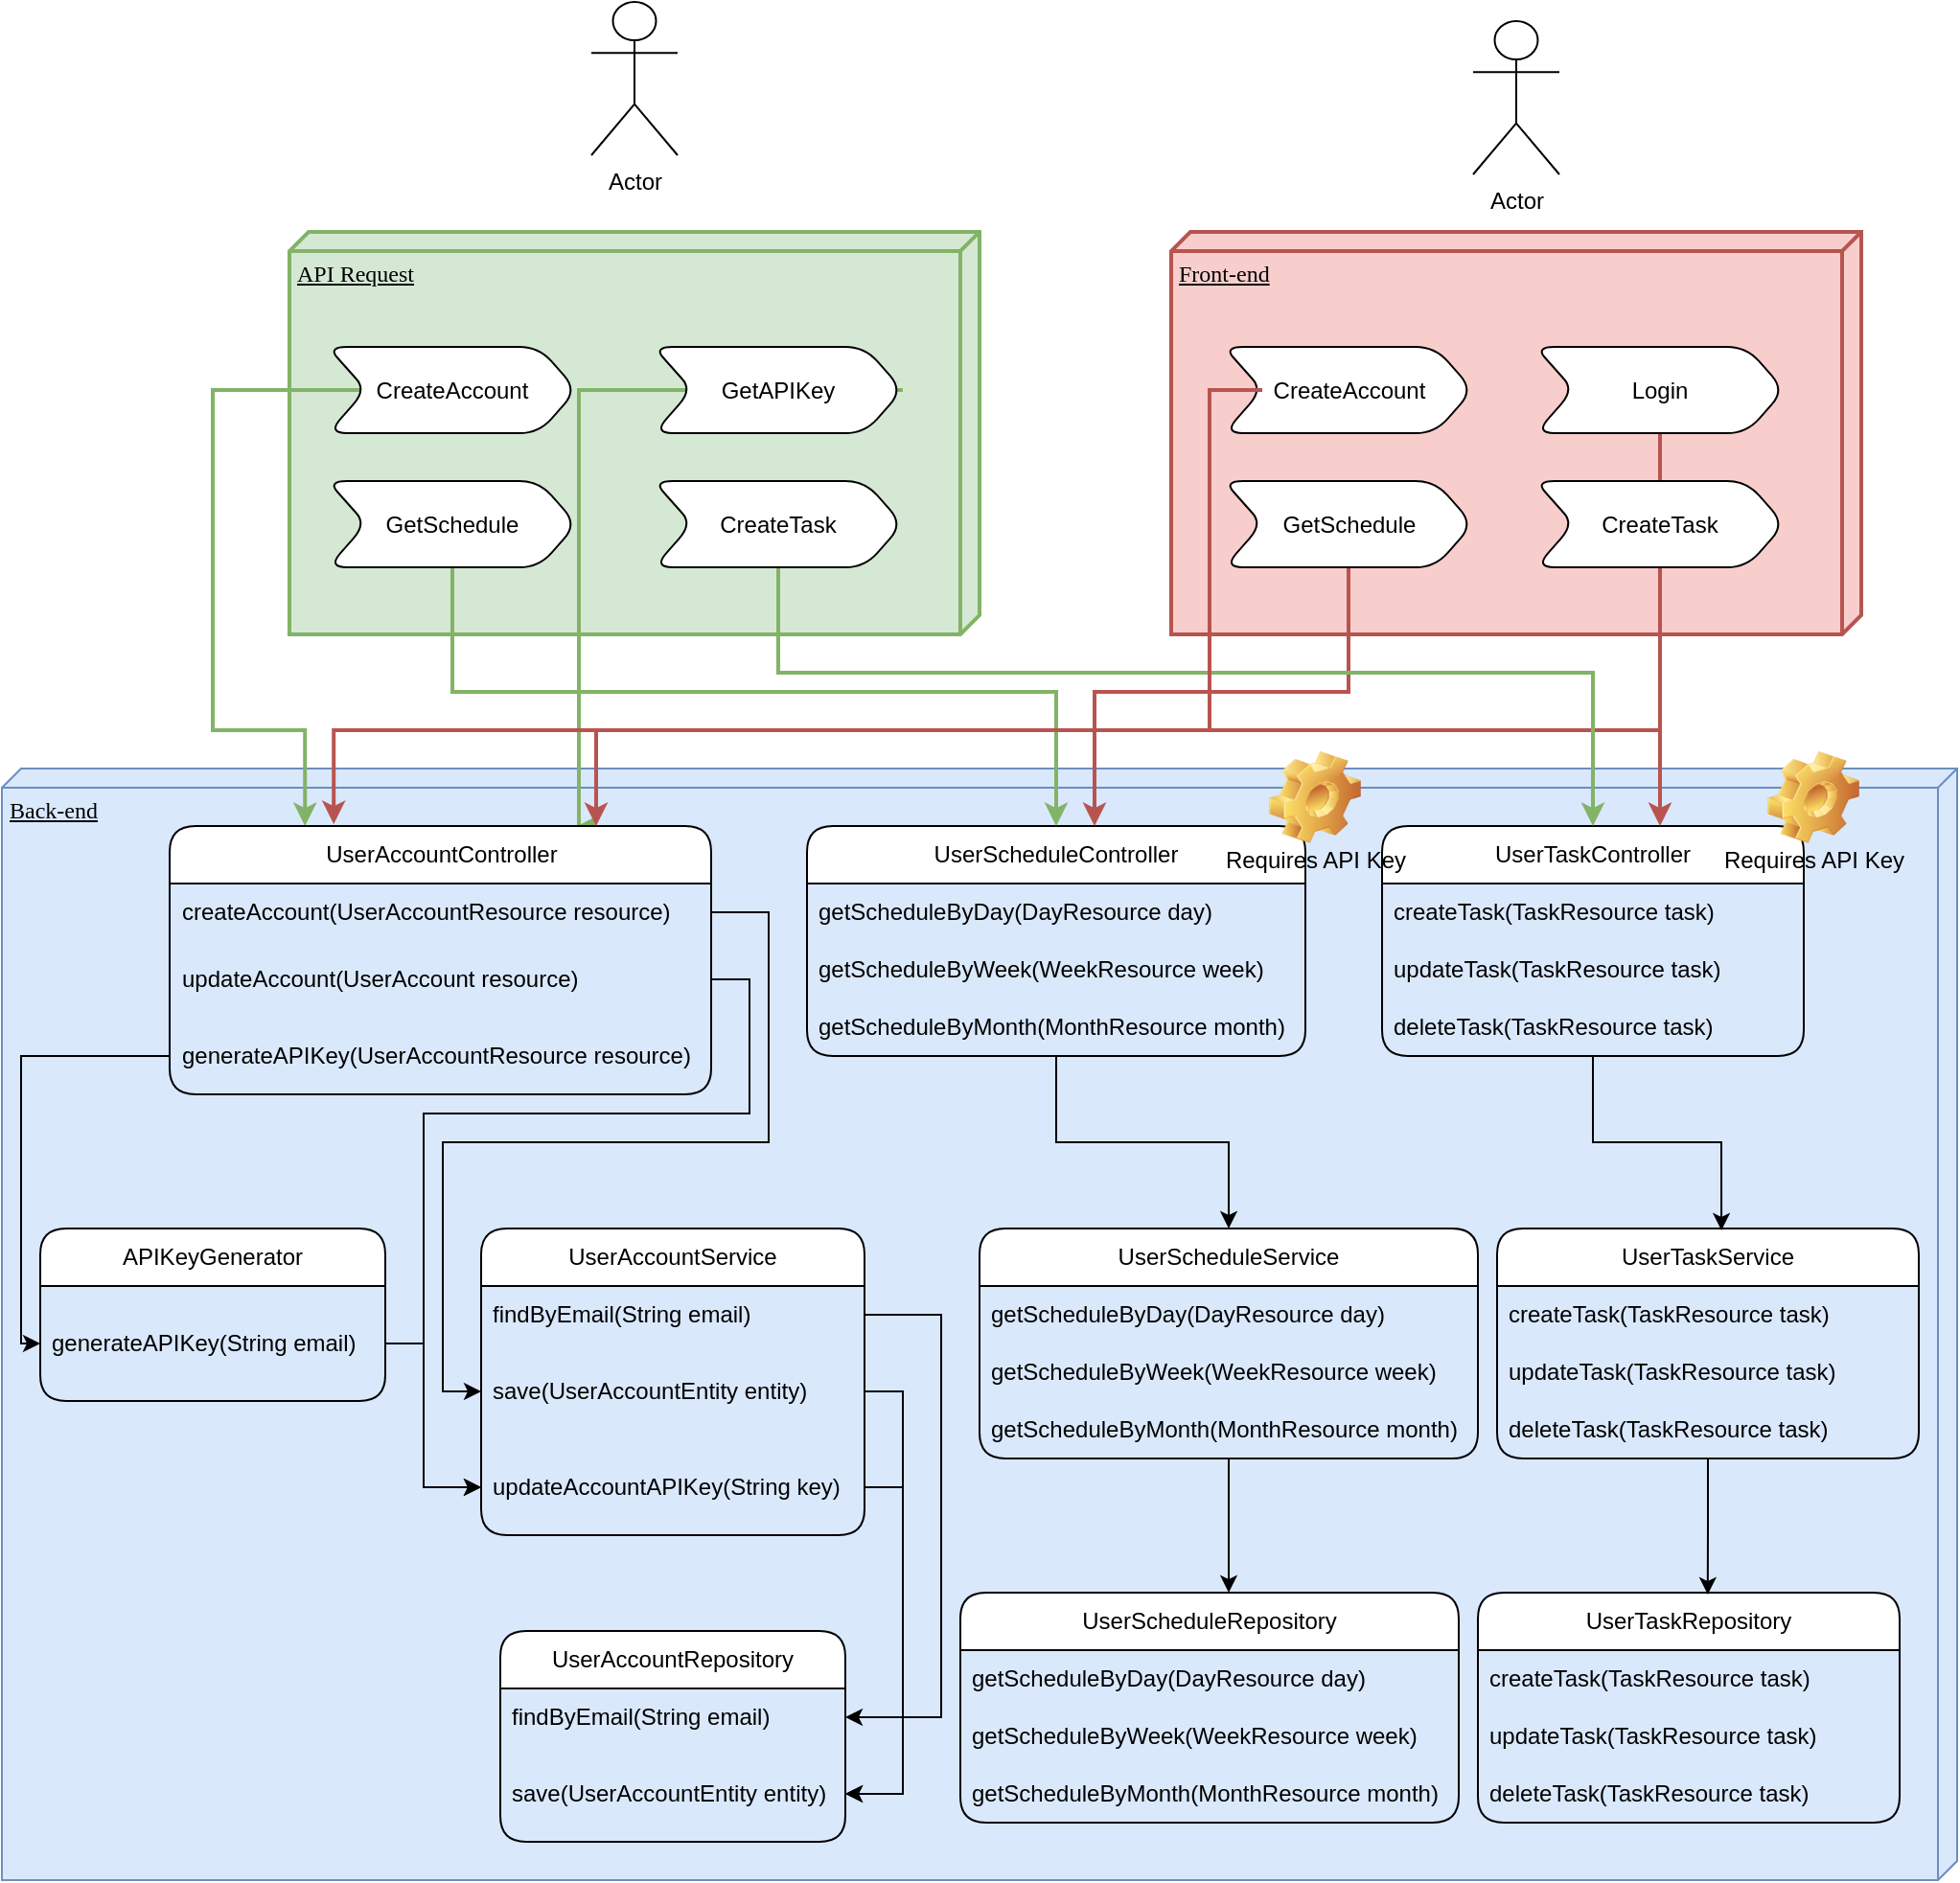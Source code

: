 <mxfile version="22.0.6" type="github">
  <diagram name="Page-1" id="5f0bae14-7c28-e335-631c-24af17079c00">
    <mxGraphModel dx="2074" dy="1180" grid="1" gridSize="10" guides="1" tooltips="1" connect="1" arrows="1" fold="1" page="1" pageScale="1" pageWidth="1100" pageHeight="850" background="none" math="0" shadow="0">
      <root>
        <mxCell id="0" />
        <mxCell id="1" parent="0" />
        <mxCell id="39150e848f15840c-1" value="&lt;div&gt;Front-end&lt;/div&gt;&lt;div&gt;&lt;br&gt;&lt;/div&gt;" style="verticalAlign=top;align=left;spacingTop=8;spacingLeft=2;spacingRight=12;shape=cube;size=10;direction=south;fontStyle=4;html=1;rounded=1;shadow=0;comic=0;labelBackgroundColor=none;strokeWidth=2;fontFamily=Verdana;fontSize=12;fillColor=#f8cecc;strokeColor=#b85450;" parent="1" vertex="1">
          <mxGeometry x="630" y="140" width="360" height="210" as="geometry" />
        </mxCell>
        <mxCell id="39150e848f15840c-2" value="Back-end" style="verticalAlign=top;align=left;spacingTop=8;spacingLeft=2;spacingRight=12;shape=cube;size=10;direction=south;fontStyle=4;html=1;rounded=1;shadow=0;comic=0;labelBackgroundColor=none;strokeWidth=1;fontFamily=Verdana;fontSize=12;fillColor=#dae8fc;strokeColor=#6c8ebf;" parent="1" vertex="1">
          <mxGeometry x="20" y="420" width="1020" height="580" as="geometry" />
        </mxCell>
        <mxCell id="l8llONEPsYuGqnBZmxAW-3" value="APIKeyGenerator" style="swimlane;fontStyle=0;childLayout=stackLayout;horizontal=1;startSize=30;horizontalStack=0;resizeParent=1;resizeParentMax=0;resizeLast=0;collapsible=1;marginBottom=0;whiteSpace=wrap;html=1;rounded=1;labelBackgroundColor=none;" vertex="1" parent="1">
          <mxGeometry x="40" y="660" width="180" height="90" as="geometry" />
        </mxCell>
        <mxCell id="l8llONEPsYuGqnBZmxAW-4" value="generateAPIKey(String email)" style="text;strokeColor=none;fillColor=none;align=left;verticalAlign=middle;spacingLeft=4;spacingRight=4;overflow=hidden;points=[[0,0.5],[1,0.5]];portConstraint=eastwest;rotatable=0;whiteSpace=wrap;html=1;rounded=1;labelBackgroundColor=none;" vertex="1" parent="l8llONEPsYuGqnBZmxAW-3">
          <mxGeometry y="30" width="180" height="60" as="geometry" />
        </mxCell>
        <mxCell id="l8llONEPsYuGqnBZmxAW-7" value="UserAccountRepository" style="swimlane;fontStyle=0;childLayout=stackLayout;horizontal=1;startSize=30;horizontalStack=0;resizeParent=1;resizeParentMax=0;resizeLast=0;collapsible=1;marginBottom=0;whiteSpace=wrap;html=1;rounded=1;labelBackgroundColor=none;" vertex="1" parent="1">
          <mxGeometry x="280" y="870" width="180" height="110" as="geometry" />
        </mxCell>
        <mxCell id="l8llONEPsYuGqnBZmxAW-8" value="findByEmail(String email)" style="text;strokeColor=none;fillColor=none;align=left;verticalAlign=middle;spacingLeft=4;spacingRight=4;overflow=hidden;points=[[0,0.5],[1,0.5]];portConstraint=eastwest;rotatable=0;whiteSpace=wrap;html=1;rounded=1;labelBackgroundColor=none;" vertex="1" parent="l8llONEPsYuGqnBZmxAW-7">
          <mxGeometry y="30" width="180" height="30" as="geometry" />
        </mxCell>
        <mxCell id="l8llONEPsYuGqnBZmxAW-10" value="save(UserAccountEntity entity)" style="text;strokeColor=none;fillColor=none;align=left;verticalAlign=middle;spacingLeft=4;spacingRight=4;overflow=hidden;points=[[0,0.5],[1,0.5]];portConstraint=eastwest;rotatable=0;whiteSpace=wrap;html=1;rounded=1;labelBackgroundColor=none;" vertex="1" parent="l8llONEPsYuGqnBZmxAW-7">
          <mxGeometry y="60" width="180" height="50" as="geometry" />
        </mxCell>
        <mxCell id="l8llONEPsYuGqnBZmxAW-13" value="API Request" style="verticalAlign=top;align=left;spacingTop=8;spacingLeft=2;spacingRight=12;shape=cube;size=10;direction=south;fontStyle=4;html=1;rounded=1;shadow=0;comic=0;labelBackgroundColor=none;strokeWidth=2;fontFamily=Verdana;fontSize=12;fillColor=#d5e8d4;strokeColor=#82b366;" vertex="1" parent="1">
          <mxGeometry x="170" y="140" width="360" height="210" as="geometry" />
        </mxCell>
        <mxCell id="l8llONEPsYuGqnBZmxAW-14" value="Actor" style="shape=umlActor;verticalLabelPosition=bottom;verticalAlign=top;html=1;outlineConnect=0;rounded=1;labelBackgroundColor=none;" vertex="1" parent="1">
          <mxGeometry x="327.5" y="20" width="45" height="80" as="geometry" />
        </mxCell>
        <mxCell id="l8llONEPsYuGqnBZmxAW-15" value="Actor" style="shape=umlActor;verticalLabelPosition=bottom;verticalAlign=top;html=1;outlineConnect=0;rounded=1;labelBackgroundColor=none;" vertex="1" parent="1">
          <mxGeometry x="787.5" y="30" width="45" height="80" as="geometry" />
        </mxCell>
        <mxCell id="l8llONEPsYuGqnBZmxAW-71" style="edgeStyle=orthogonalEdgeStyle;rounded=0;orthogonalLoop=1;jettySize=auto;html=1;entryX=0.25;entryY=0;entryDx=0;entryDy=0;fillColor=#d5e8d4;strokeColor=#82b366;strokeWidth=2;" edge="1" parent="1" source="l8llONEPsYuGqnBZmxAW-16" target="l8llONEPsYuGqnBZmxAW-18">
          <mxGeometry relative="1" as="geometry">
            <Array as="points">
              <mxPoint x="130" y="223" />
              <mxPoint x="130" y="400" />
              <mxPoint x="178" y="400" />
            </Array>
          </mxGeometry>
        </mxCell>
        <mxCell id="l8llONEPsYuGqnBZmxAW-16" value="CreateAccount" style="shape=step;perimeter=stepPerimeter;whiteSpace=wrap;html=1;fixedSize=1;rounded=1;labelBackgroundColor=none;" vertex="1" parent="1">
          <mxGeometry x="190" y="200" width="130" height="45" as="geometry" />
        </mxCell>
        <mxCell id="l8llONEPsYuGqnBZmxAW-78" style="edgeStyle=orthogonalEdgeStyle;rounded=0;orthogonalLoop=1;jettySize=auto;html=1;exitX=1;exitY=0.5;exitDx=0;exitDy=0;fillColor=#d5e8d4;strokeColor=#82b366;strokeWidth=2;" edge="1" parent="1" source="l8llONEPsYuGqnBZmxAW-17">
          <mxGeometry relative="1" as="geometry">
            <mxPoint x="320" y="450" as="targetPoint" />
            <Array as="points">
              <mxPoint x="321" y="223" />
            </Array>
          </mxGeometry>
        </mxCell>
        <mxCell id="l8llONEPsYuGqnBZmxAW-17" value="GetAPIKey" style="shape=step;perimeter=stepPerimeter;whiteSpace=wrap;html=1;fixedSize=1;rounded=1;labelBackgroundColor=none;" vertex="1" parent="1">
          <mxGeometry x="360" y="200" width="130" height="45" as="geometry" />
        </mxCell>
        <mxCell id="l8llONEPsYuGqnBZmxAW-18" value="UserAccountController" style="swimlane;fontStyle=0;childLayout=stackLayout;horizontal=1;startSize=30;horizontalStack=0;resizeParent=1;resizeParentMax=0;resizeLast=0;collapsible=1;marginBottom=0;whiteSpace=wrap;html=1;rounded=1;labelBackgroundColor=none;" vertex="1" parent="1">
          <mxGeometry x="107.5" y="450" width="282.5" height="140" as="geometry" />
        </mxCell>
        <mxCell id="l8llONEPsYuGqnBZmxAW-19" value="createAccount(UserAccountResource resource)" style="text;strokeColor=none;fillColor=none;align=left;verticalAlign=middle;spacingLeft=4;spacingRight=4;overflow=hidden;points=[[0,0.5],[1,0.5]];portConstraint=eastwest;rotatable=0;whiteSpace=wrap;html=1;rounded=1;labelBackgroundColor=none;" vertex="1" parent="l8llONEPsYuGqnBZmxAW-18">
          <mxGeometry y="30" width="282.5" height="30" as="geometry" />
        </mxCell>
        <mxCell id="l8llONEPsYuGqnBZmxAW-20" value="updateAccount(UserAccount resource)" style="text;strokeColor=none;fillColor=none;align=left;verticalAlign=middle;spacingLeft=4;spacingRight=4;overflow=hidden;points=[[0,0.5],[1,0.5]];portConstraint=eastwest;rotatable=0;whiteSpace=wrap;html=1;rounded=1;labelBackgroundColor=none;" vertex="1" parent="l8llONEPsYuGqnBZmxAW-18">
          <mxGeometry y="60" width="282.5" height="40" as="geometry" />
        </mxCell>
        <mxCell id="l8llONEPsYuGqnBZmxAW-53" value="generateAPIKey(UserAccountResource resource)" style="text;strokeColor=none;fillColor=none;align=left;verticalAlign=middle;spacingLeft=4;spacingRight=4;overflow=hidden;points=[[0,0.5],[1,0.5]];portConstraint=eastwest;rotatable=0;whiteSpace=wrap;html=1;rounded=1;labelBackgroundColor=none;" vertex="1" parent="l8llONEPsYuGqnBZmxAW-18">
          <mxGeometry y="100" width="282.5" height="40" as="geometry" />
        </mxCell>
        <object label="UserAccountService" id="l8llONEPsYuGqnBZmxAW-26">
          <mxCell style="swimlane;fontStyle=0;childLayout=stackLayout;horizontal=1;startSize=30;horizontalStack=0;resizeParent=1;resizeParentMax=0;resizeLast=0;collapsible=1;marginBottom=0;whiteSpace=wrap;html=1;rounded=1;labelBackgroundColor=none;" vertex="1" parent="1">
            <mxGeometry x="270" y="660" width="200" height="160" as="geometry" />
          </mxCell>
        </object>
        <mxCell id="l8llONEPsYuGqnBZmxAW-27" value="findByEmail(String email)" style="text;strokeColor=none;fillColor=none;align=left;verticalAlign=middle;spacingLeft=4;spacingRight=4;overflow=hidden;points=[[0,0.5],[1,0.5]];portConstraint=eastwest;rotatable=0;whiteSpace=wrap;html=1;rounded=1;labelBackgroundColor=none;" vertex="1" parent="l8llONEPsYuGqnBZmxAW-26">
          <mxGeometry y="30" width="200" height="30" as="geometry" />
        </mxCell>
        <mxCell id="l8llONEPsYuGqnBZmxAW-28" value="&lt;div&gt;save(UserAccountEntity entity)&lt;/div&gt;" style="text;strokeColor=none;fillColor=none;align=left;verticalAlign=middle;spacingLeft=4;spacingRight=4;overflow=hidden;points=[[0,0.5],[1,0.5]];portConstraint=eastwest;rotatable=0;whiteSpace=wrap;html=1;rounded=1;labelBackgroundColor=none;" vertex="1" parent="l8llONEPsYuGqnBZmxAW-26">
          <mxGeometry y="60" width="200" height="50" as="geometry" />
        </mxCell>
        <mxCell id="l8llONEPsYuGqnBZmxAW-29" value="updateAccountAPIKey(String key)" style="text;strokeColor=none;fillColor=none;align=left;verticalAlign=middle;spacingLeft=4;spacingRight=4;overflow=hidden;points=[[0,0.5],[1,0.5]];portConstraint=eastwest;rotatable=0;whiteSpace=wrap;html=1;rounded=1;labelBackgroundColor=none;" vertex="1" parent="l8llONEPsYuGqnBZmxAW-26">
          <mxGeometry y="110" width="200" height="50" as="geometry" />
        </mxCell>
        <mxCell id="l8llONEPsYuGqnBZmxAW-37" value="UserTaskController" style="swimlane;fontStyle=0;childLayout=stackLayout;horizontal=1;startSize=30;horizontalStack=0;resizeParent=1;resizeParentMax=0;resizeLast=0;collapsible=1;marginBottom=0;whiteSpace=wrap;html=1;rounded=1;labelBackgroundColor=none;" vertex="1" parent="1">
          <mxGeometry x="740" y="450" width="220" height="120" as="geometry" />
        </mxCell>
        <mxCell id="l8llONEPsYuGqnBZmxAW-38" value="createTask(TaskResource task)" style="text;strokeColor=none;fillColor=none;align=left;verticalAlign=middle;spacingLeft=4;spacingRight=4;overflow=hidden;points=[[0,0.5],[1,0.5]];portConstraint=eastwest;rotatable=0;whiteSpace=wrap;html=1;rounded=1;labelBackgroundColor=none;" vertex="1" parent="l8llONEPsYuGqnBZmxAW-37">
          <mxGeometry y="30" width="220" height="30" as="geometry" />
        </mxCell>
        <mxCell id="l8llONEPsYuGqnBZmxAW-39" value="updateTask(TaskResource task)" style="text;strokeColor=none;fillColor=none;align=left;verticalAlign=middle;spacingLeft=4;spacingRight=4;overflow=hidden;points=[[0,0.5],[1,0.5]];portConstraint=eastwest;rotatable=0;whiteSpace=wrap;html=1;rounded=1;labelBackgroundColor=none;" vertex="1" parent="l8llONEPsYuGqnBZmxAW-37">
          <mxGeometry y="60" width="220" height="30" as="geometry" />
        </mxCell>
        <mxCell id="l8llONEPsYuGqnBZmxAW-40" value="deleteTask(TaskResource task)" style="text;strokeColor=none;fillColor=none;align=left;verticalAlign=middle;spacingLeft=4;spacingRight=4;overflow=hidden;points=[[0,0.5],[1,0.5]];portConstraint=eastwest;rotatable=0;whiteSpace=wrap;html=1;rounded=1;labelBackgroundColor=none;" vertex="1" parent="l8llONEPsYuGqnBZmxAW-37">
          <mxGeometry y="90" width="220" height="30" as="geometry" />
        </mxCell>
        <mxCell id="l8llONEPsYuGqnBZmxAW-103" style="edgeStyle=orthogonalEdgeStyle;rounded=0;orthogonalLoop=1;jettySize=auto;html=1;" edge="1" parent="1" source="l8llONEPsYuGqnBZmxAW-41" target="l8llONEPsYuGqnBZmxAW-87">
          <mxGeometry relative="1" as="geometry" />
        </mxCell>
        <mxCell id="l8llONEPsYuGqnBZmxAW-41" value="UserScheduleController" style="swimlane;fontStyle=0;childLayout=stackLayout;horizontal=1;startSize=30;horizontalStack=0;resizeParent=1;resizeParentMax=0;resizeLast=0;collapsible=1;marginBottom=0;whiteSpace=wrap;html=1;rounded=1;labelBackgroundColor=none;" vertex="1" parent="1">
          <mxGeometry x="440" y="450" width="260" height="120" as="geometry" />
        </mxCell>
        <mxCell id="l8llONEPsYuGqnBZmxAW-44" value="getScheduleByDay(DayResource day)" style="text;strokeColor=none;fillColor=none;align=left;verticalAlign=middle;spacingLeft=4;spacingRight=4;overflow=hidden;points=[[0,0.5],[1,0.5]];portConstraint=eastwest;rotatable=0;whiteSpace=wrap;html=1;rounded=1;labelBackgroundColor=none;" vertex="1" parent="l8llONEPsYuGqnBZmxAW-41">
          <mxGeometry y="30" width="260" height="30" as="geometry" />
        </mxCell>
        <mxCell id="l8llONEPsYuGqnBZmxAW-42" value="getScheduleByWeek(WeekResource week)" style="text;strokeColor=none;fillColor=none;align=left;verticalAlign=middle;spacingLeft=4;spacingRight=4;overflow=hidden;points=[[0,0.5],[1,0.5]];portConstraint=eastwest;rotatable=0;whiteSpace=wrap;html=1;rounded=1;labelBackgroundColor=none;" vertex="1" parent="l8llONEPsYuGqnBZmxAW-41">
          <mxGeometry y="60" width="260" height="30" as="geometry" />
        </mxCell>
        <mxCell id="l8llONEPsYuGqnBZmxAW-43" value="getScheduleByMonth(MonthResource month)" style="text;strokeColor=none;fillColor=none;align=left;verticalAlign=middle;spacingLeft=4;spacingRight=4;overflow=hidden;points=[[0,0.5],[1,0.5]];portConstraint=eastwest;rotatable=0;whiteSpace=wrap;html=1;rounded=1;labelBackgroundColor=none;" vertex="1" parent="l8llONEPsYuGqnBZmxAW-41">
          <mxGeometry y="90" width="260" height="30" as="geometry" />
        </mxCell>
        <mxCell id="l8llONEPsYuGqnBZmxAW-47" value="Requires API Key" style="icon;html=1;image=img/clipart/Gear_128x128.png;rounded=1;labelBackgroundColor=none;" vertex="1" parent="1">
          <mxGeometry x="700" y="420" width="10" height="30" as="geometry" />
        </mxCell>
        <mxCell id="l8llONEPsYuGqnBZmxAW-52" value="Requires API Key" style="icon;html=1;image=img/clipart/Gear_128x128.png;rounded=1;labelBackgroundColor=none;" vertex="1" parent="1">
          <mxGeometry x="960" y="420" width="10" height="30" as="geometry" />
        </mxCell>
        <mxCell id="l8llONEPsYuGqnBZmxAW-54" style="edgeStyle=orthogonalEdgeStyle;rounded=0;orthogonalLoop=1;jettySize=auto;html=1;entryX=0;entryY=0.5;entryDx=0;entryDy=0;" edge="1" parent="1" source="l8llONEPsYuGqnBZmxAW-53" target="l8llONEPsYuGqnBZmxAW-4">
          <mxGeometry relative="1" as="geometry">
            <Array as="points">
              <mxPoint x="30" y="570" />
              <mxPoint x="30" y="720" />
            </Array>
          </mxGeometry>
        </mxCell>
        <mxCell id="l8llONEPsYuGqnBZmxAW-57" style="edgeStyle=orthogonalEdgeStyle;rounded=0;orthogonalLoop=1;jettySize=auto;html=1;entryX=0;entryY=0.5;entryDx=0;entryDy=0;" edge="1" parent="1" source="l8llONEPsYuGqnBZmxAW-19" target="l8llONEPsYuGqnBZmxAW-28">
          <mxGeometry relative="1" as="geometry">
            <Array as="points">
              <mxPoint x="420" y="495" />
              <mxPoint x="420" y="615" />
              <mxPoint x="250" y="615" />
              <mxPoint x="250" y="745" />
            </Array>
          </mxGeometry>
        </mxCell>
        <mxCell id="l8llONEPsYuGqnBZmxAW-58" style="edgeStyle=orthogonalEdgeStyle;rounded=0;orthogonalLoop=1;jettySize=auto;html=1;entryX=0;entryY=0.5;entryDx=0;entryDy=0;" edge="1" parent="1" source="l8llONEPsYuGqnBZmxAW-20" target="l8llONEPsYuGqnBZmxAW-29">
          <mxGeometry relative="1" as="geometry">
            <Array as="points">
              <mxPoint x="410" y="530" />
              <mxPoint x="410" y="600" />
              <mxPoint x="240" y="600" />
              <mxPoint x="240" y="795" />
            </Array>
          </mxGeometry>
        </mxCell>
        <mxCell id="l8llONEPsYuGqnBZmxAW-59" style="edgeStyle=orthogonalEdgeStyle;rounded=0;orthogonalLoop=1;jettySize=auto;html=1;entryX=1;entryY=0.5;entryDx=0;entryDy=0;exitX=1;exitY=0.5;exitDx=0;exitDy=0;" edge="1" parent="1" source="l8llONEPsYuGqnBZmxAW-28" target="l8llONEPsYuGqnBZmxAW-10">
          <mxGeometry relative="1" as="geometry" />
        </mxCell>
        <mxCell id="l8llONEPsYuGqnBZmxAW-60" style="edgeStyle=orthogonalEdgeStyle;rounded=0;orthogonalLoop=1;jettySize=auto;html=1;" edge="1" parent="1" source="l8llONEPsYuGqnBZmxAW-4" target="l8llONEPsYuGqnBZmxAW-29">
          <mxGeometry relative="1" as="geometry">
            <Array as="points">
              <mxPoint x="240" y="720" />
              <mxPoint x="240" y="795" />
            </Array>
          </mxGeometry>
        </mxCell>
        <mxCell id="l8llONEPsYuGqnBZmxAW-63" style="edgeStyle=orthogonalEdgeStyle;rounded=0;orthogonalLoop=1;jettySize=auto;html=1;entryX=1;entryY=0.5;entryDx=0;entryDy=0;exitX=1;exitY=0.5;exitDx=0;exitDy=0;" edge="1" parent="1" source="l8llONEPsYuGqnBZmxAW-29" target="l8llONEPsYuGqnBZmxAW-10">
          <mxGeometry relative="1" as="geometry" />
        </mxCell>
        <mxCell id="l8llONEPsYuGqnBZmxAW-64" style="edgeStyle=orthogonalEdgeStyle;rounded=0;orthogonalLoop=1;jettySize=auto;html=1;entryX=1;entryY=0.5;entryDx=0;entryDy=0;exitX=1;exitY=0.5;exitDx=0;exitDy=0;" edge="1" parent="1" source="l8llONEPsYuGqnBZmxAW-27" target="l8llONEPsYuGqnBZmxAW-8">
          <mxGeometry relative="1" as="geometry">
            <Array as="points">
              <mxPoint x="510" y="705" />
              <mxPoint x="510" y="915" />
            </Array>
          </mxGeometry>
        </mxCell>
        <mxCell id="l8llONEPsYuGqnBZmxAW-65" value="CreateAccount" style="shape=step;perimeter=stepPerimeter;whiteSpace=wrap;html=1;fixedSize=1;rounded=1;labelBackgroundColor=none;" vertex="1" parent="1">
          <mxGeometry x="657.5" y="200" width="130" height="45" as="geometry" />
        </mxCell>
        <mxCell id="l8llONEPsYuGqnBZmxAW-77" style="edgeStyle=orthogonalEdgeStyle;rounded=0;orthogonalLoop=1;jettySize=auto;html=1;fillColor=#f8cecc;strokeColor=#b85450;strokeWidth=2;" edge="1" parent="1" source="l8llONEPsYuGqnBZmxAW-66">
          <mxGeometry relative="1" as="geometry">
            <mxPoint x="330" y="450" as="targetPoint" />
            <Array as="points">
              <mxPoint x="885" y="400" />
              <mxPoint x="330" y="400" />
              <mxPoint x="330" y="450" />
            </Array>
          </mxGeometry>
        </mxCell>
        <mxCell id="l8llONEPsYuGqnBZmxAW-66" value="Login" style="shape=step;perimeter=stepPerimeter;whiteSpace=wrap;html=1;fixedSize=1;rounded=1;labelBackgroundColor=none;" vertex="1" parent="1">
          <mxGeometry x="820" y="200" width="130" height="45" as="geometry" />
        </mxCell>
        <mxCell id="l8llONEPsYuGqnBZmxAW-75" style="edgeStyle=orthogonalEdgeStyle;rounded=0;orthogonalLoop=1;jettySize=auto;html=1;fillColor=#f8cecc;strokeColor=#b85450;strokeWidth=2;" edge="1" parent="1" source="l8llONEPsYuGqnBZmxAW-67">
          <mxGeometry relative="1" as="geometry">
            <mxPoint x="885" y="450" as="targetPoint" />
            <Array as="points">
              <mxPoint x="885" y="440" />
              <mxPoint x="885" y="440" />
            </Array>
          </mxGeometry>
        </mxCell>
        <mxCell id="l8llONEPsYuGqnBZmxAW-67" value="CreateTask" style="shape=step;perimeter=stepPerimeter;whiteSpace=wrap;html=1;fixedSize=1;rounded=1;labelBackgroundColor=none;" vertex="1" parent="1">
          <mxGeometry x="820" y="270" width="130" height="45" as="geometry" />
        </mxCell>
        <mxCell id="l8llONEPsYuGqnBZmxAW-73" style="edgeStyle=orthogonalEdgeStyle;rounded=0;orthogonalLoop=1;jettySize=auto;html=1;fillColor=#f8cecc;strokeColor=#b85450;strokeWidth=2;" edge="1" parent="1" source="l8llONEPsYuGqnBZmxAW-68">
          <mxGeometry relative="1" as="geometry">
            <mxPoint x="590" y="450" as="targetPoint" />
            <Array as="points">
              <mxPoint x="723" y="380" />
              <mxPoint x="590" y="380" />
              <mxPoint x="590" y="450" />
            </Array>
          </mxGeometry>
        </mxCell>
        <mxCell id="l8llONEPsYuGqnBZmxAW-68" value="GetSchedule" style="shape=step;perimeter=stepPerimeter;whiteSpace=wrap;html=1;fixedSize=1;rounded=1;labelBackgroundColor=none;" vertex="1" parent="1">
          <mxGeometry x="657.5" y="270" width="130" height="45" as="geometry" />
        </mxCell>
        <mxCell id="l8llONEPsYuGqnBZmxAW-74" style="edgeStyle=orthogonalEdgeStyle;rounded=0;orthogonalLoop=1;jettySize=auto;html=1;fillColor=#d5e8d4;strokeColor=#82b366;strokeWidth=2;" edge="1" parent="1" source="l8llONEPsYuGqnBZmxAW-69" target="l8llONEPsYuGqnBZmxAW-37">
          <mxGeometry relative="1" as="geometry">
            <Array as="points">
              <mxPoint x="425" y="370" />
              <mxPoint x="850" y="370" />
            </Array>
          </mxGeometry>
        </mxCell>
        <mxCell id="l8llONEPsYuGqnBZmxAW-69" value="CreateTask" style="shape=step;perimeter=stepPerimeter;whiteSpace=wrap;html=1;fixedSize=1;rounded=1;labelBackgroundColor=none;" vertex="1" parent="1">
          <mxGeometry x="360" y="270" width="130" height="45" as="geometry" />
        </mxCell>
        <mxCell id="l8llONEPsYuGqnBZmxAW-72" style="edgeStyle=orthogonalEdgeStyle;rounded=0;orthogonalLoop=1;jettySize=auto;html=1;fillColor=#d5e8d4;strokeColor=#82b366;strokeWidth=2;" edge="1" parent="1" source="l8llONEPsYuGqnBZmxAW-70" target="l8llONEPsYuGqnBZmxAW-41">
          <mxGeometry relative="1" as="geometry">
            <Array as="points">
              <mxPoint x="255" y="380" />
              <mxPoint x="570" y="380" />
            </Array>
          </mxGeometry>
        </mxCell>
        <mxCell id="l8llONEPsYuGqnBZmxAW-70" value="GetSchedule" style="shape=step;perimeter=stepPerimeter;whiteSpace=wrap;html=1;fixedSize=1;rounded=1;labelBackgroundColor=none;" vertex="1" parent="1">
          <mxGeometry x="190" y="270" width="130" height="45" as="geometry" />
        </mxCell>
        <mxCell id="l8llONEPsYuGqnBZmxAW-80" style="edgeStyle=orthogonalEdgeStyle;rounded=0;orthogonalLoop=1;jettySize=auto;html=1;entryX=0.303;entryY=-0.007;entryDx=0;entryDy=0;entryPerimeter=0;fillColor=#f8cecc;strokeColor=#b85450;strokeWidth=2;exitX=0;exitY=0.5;exitDx=0;exitDy=0;" edge="1" parent="1" source="l8llONEPsYuGqnBZmxAW-65" target="l8llONEPsYuGqnBZmxAW-18">
          <mxGeometry relative="1" as="geometry">
            <Array as="points">
              <mxPoint x="650" y="223" />
              <mxPoint x="650" y="400" />
              <mxPoint x="193" y="400" />
            </Array>
          </mxGeometry>
        </mxCell>
        <mxCell id="l8llONEPsYuGqnBZmxAW-87" value="&lt;div&gt;UserScheduleService&lt;/div&gt;" style="swimlane;fontStyle=0;childLayout=stackLayout;horizontal=1;startSize=30;horizontalStack=0;resizeParent=1;resizeParentMax=0;resizeLast=0;collapsible=1;marginBottom=0;whiteSpace=wrap;html=1;rounded=1;labelBackgroundColor=none;" vertex="1" parent="1">
          <mxGeometry x="530" y="660" width="260" height="120" as="geometry" />
        </mxCell>
        <mxCell id="l8llONEPsYuGqnBZmxAW-88" value="getScheduleByDay(DayResource day)" style="text;strokeColor=none;fillColor=none;align=left;verticalAlign=middle;spacingLeft=4;spacingRight=4;overflow=hidden;points=[[0,0.5],[1,0.5]];portConstraint=eastwest;rotatable=0;whiteSpace=wrap;html=1;rounded=1;labelBackgroundColor=none;" vertex="1" parent="l8llONEPsYuGqnBZmxAW-87">
          <mxGeometry y="30" width="260" height="30" as="geometry" />
        </mxCell>
        <mxCell id="l8llONEPsYuGqnBZmxAW-89" value="getScheduleByWeek(WeekResource week)" style="text;strokeColor=none;fillColor=none;align=left;verticalAlign=middle;spacingLeft=4;spacingRight=4;overflow=hidden;points=[[0,0.5],[1,0.5]];portConstraint=eastwest;rotatable=0;whiteSpace=wrap;html=1;rounded=1;labelBackgroundColor=none;" vertex="1" parent="l8llONEPsYuGqnBZmxAW-87">
          <mxGeometry y="60" width="260" height="30" as="geometry" />
        </mxCell>
        <mxCell id="l8llONEPsYuGqnBZmxAW-90" value="getScheduleByMonth(MonthResource month)" style="text;strokeColor=none;fillColor=none;align=left;verticalAlign=middle;spacingLeft=4;spacingRight=4;overflow=hidden;points=[[0,0.5],[1,0.5]];portConstraint=eastwest;rotatable=0;whiteSpace=wrap;html=1;rounded=1;labelBackgroundColor=none;" vertex="1" parent="l8llONEPsYuGqnBZmxAW-87">
          <mxGeometry y="90" width="260" height="30" as="geometry" />
        </mxCell>
        <mxCell id="l8llONEPsYuGqnBZmxAW-91" value="UserTaskService" style="swimlane;fontStyle=0;childLayout=stackLayout;horizontal=1;startSize=30;horizontalStack=0;resizeParent=1;resizeParentMax=0;resizeLast=0;collapsible=1;marginBottom=0;whiteSpace=wrap;html=1;rounded=1;labelBackgroundColor=none;" vertex="1" parent="1">
          <mxGeometry x="800" y="660" width="220" height="120" as="geometry" />
        </mxCell>
        <mxCell id="l8llONEPsYuGqnBZmxAW-92" value="createTask(TaskResource task)" style="text;strokeColor=none;fillColor=none;align=left;verticalAlign=middle;spacingLeft=4;spacingRight=4;overflow=hidden;points=[[0,0.5],[1,0.5]];portConstraint=eastwest;rotatable=0;whiteSpace=wrap;html=1;rounded=1;labelBackgroundColor=none;" vertex="1" parent="l8llONEPsYuGqnBZmxAW-91">
          <mxGeometry y="30" width="220" height="30" as="geometry" />
        </mxCell>
        <mxCell id="l8llONEPsYuGqnBZmxAW-93" value="updateTask(TaskResource task)" style="text;strokeColor=none;fillColor=none;align=left;verticalAlign=middle;spacingLeft=4;spacingRight=4;overflow=hidden;points=[[0,0.5],[1,0.5]];portConstraint=eastwest;rotatable=0;whiteSpace=wrap;html=1;rounded=1;labelBackgroundColor=none;" vertex="1" parent="l8llONEPsYuGqnBZmxAW-91">
          <mxGeometry y="60" width="220" height="30" as="geometry" />
        </mxCell>
        <mxCell id="l8llONEPsYuGqnBZmxAW-94" value="deleteTask(TaskResource task)" style="text;strokeColor=none;fillColor=none;align=left;verticalAlign=middle;spacingLeft=4;spacingRight=4;overflow=hidden;points=[[0,0.5],[1,0.5]];portConstraint=eastwest;rotatable=0;whiteSpace=wrap;html=1;rounded=1;labelBackgroundColor=none;" vertex="1" parent="l8llONEPsYuGqnBZmxAW-91">
          <mxGeometry y="90" width="220" height="30" as="geometry" />
        </mxCell>
        <mxCell id="l8llONEPsYuGqnBZmxAW-95" value="UserScheduleRepository" style="swimlane;fontStyle=0;childLayout=stackLayout;horizontal=1;startSize=30;horizontalStack=0;resizeParent=1;resizeParentMax=0;resizeLast=0;collapsible=1;marginBottom=0;whiteSpace=wrap;html=1;rounded=1;labelBackgroundColor=none;" vertex="1" parent="1">
          <mxGeometry x="520" y="850" width="260" height="120" as="geometry" />
        </mxCell>
        <mxCell id="l8llONEPsYuGqnBZmxAW-96" value="getScheduleByDay(DayResource day)" style="text;strokeColor=none;fillColor=none;align=left;verticalAlign=middle;spacingLeft=4;spacingRight=4;overflow=hidden;points=[[0,0.5],[1,0.5]];portConstraint=eastwest;rotatable=0;whiteSpace=wrap;html=1;rounded=1;labelBackgroundColor=none;" vertex="1" parent="l8llONEPsYuGqnBZmxAW-95">
          <mxGeometry y="30" width="260" height="30" as="geometry" />
        </mxCell>
        <mxCell id="l8llONEPsYuGqnBZmxAW-97" value="getScheduleByWeek(WeekResource week)" style="text;strokeColor=none;fillColor=none;align=left;verticalAlign=middle;spacingLeft=4;spacingRight=4;overflow=hidden;points=[[0,0.5],[1,0.5]];portConstraint=eastwest;rotatable=0;whiteSpace=wrap;html=1;rounded=1;labelBackgroundColor=none;" vertex="1" parent="l8llONEPsYuGqnBZmxAW-95">
          <mxGeometry y="60" width="260" height="30" as="geometry" />
        </mxCell>
        <mxCell id="l8llONEPsYuGqnBZmxAW-98" value="getScheduleByMonth(MonthResource month)" style="text;strokeColor=none;fillColor=none;align=left;verticalAlign=middle;spacingLeft=4;spacingRight=4;overflow=hidden;points=[[0,0.5],[1,0.5]];portConstraint=eastwest;rotatable=0;whiteSpace=wrap;html=1;rounded=1;labelBackgroundColor=none;" vertex="1" parent="l8llONEPsYuGqnBZmxAW-95">
          <mxGeometry y="90" width="260" height="30" as="geometry" />
        </mxCell>
        <mxCell id="l8llONEPsYuGqnBZmxAW-99" value="UserTaskRepository" style="swimlane;fontStyle=0;childLayout=stackLayout;horizontal=1;startSize=30;horizontalStack=0;resizeParent=1;resizeParentMax=0;resizeLast=0;collapsible=1;marginBottom=0;whiteSpace=wrap;html=1;rounded=1;labelBackgroundColor=none;" vertex="1" parent="1">
          <mxGeometry x="790" y="850" width="220" height="120" as="geometry" />
        </mxCell>
        <mxCell id="l8llONEPsYuGqnBZmxAW-100" value="createTask(TaskResource task)" style="text;strokeColor=none;fillColor=none;align=left;verticalAlign=middle;spacingLeft=4;spacingRight=4;overflow=hidden;points=[[0,0.5],[1,0.5]];portConstraint=eastwest;rotatable=0;whiteSpace=wrap;html=1;rounded=1;labelBackgroundColor=none;" vertex="1" parent="l8llONEPsYuGqnBZmxAW-99">
          <mxGeometry y="30" width="220" height="30" as="geometry" />
        </mxCell>
        <mxCell id="l8llONEPsYuGqnBZmxAW-101" value="updateTask(TaskResource task)" style="text;strokeColor=none;fillColor=none;align=left;verticalAlign=middle;spacingLeft=4;spacingRight=4;overflow=hidden;points=[[0,0.5],[1,0.5]];portConstraint=eastwest;rotatable=0;whiteSpace=wrap;html=1;rounded=1;labelBackgroundColor=none;" vertex="1" parent="l8llONEPsYuGqnBZmxAW-99">
          <mxGeometry y="60" width="220" height="30" as="geometry" />
        </mxCell>
        <mxCell id="l8llONEPsYuGqnBZmxAW-102" value="deleteTask(TaskResource task)" style="text;strokeColor=none;fillColor=none;align=left;verticalAlign=middle;spacingLeft=4;spacingRight=4;overflow=hidden;points=[[0,0.5],[1,0.5]];portConstraint=eastwest;rotatable=0;whiteSpace=wrap;html=1;rounded=1;labelBackgroundColor=none;" vertex="1" parent="l8llONEPsYuGqnBZmxAW-99">
          <mxGeometry y="90" width="220" height="30" as="geometry" />
        </mxCell>
        <mxCell id="l8llONEPsYuGqnBZmxAW-104" style="edgeStyle=orthogonalEdgeStyle;rounded=0;orthogonalLoop=1;jettySize=auto;html=1;" edge="1" parent="1" source="l8llONEPsYuGqnBZmxAW-87">
          <mxGeometry relative="1" as="geometry">
            <mxPoint x="660" y="850" as="targetPoint" />
          </mxGeometry>
        </mxCell>
        <mxCell id="l8llONEPsYuGqnBZmxAW-105" style="edgeStyle=orthogonalEdgeStyle;rounded=0;orthogonalLoop=1;jettySize=auto;html=1;entryX=0.532;entryY=0.008;entryDx=0;entryDy=0;entryPerimeter=0;" edge="1" parent="1" source="l8llONEPsYuGqnBZmxAW-37" target="l8llONEPsYuGqnBZmxAW-91">
          <mxGeometry relative="1" as="geometry" />
        </mxCell>
        <mxCell id="l8llONEPsYuGqnBZmxAW-106" style="edgeStyle=orthogonalEdgeStyle;rounded=0;orthogonalLoop=1;jettySize=auto;html=1;entryX=0.545;entryY=0.008;entryDx=0;entryDy=0;entryPerimeter=0;" edge="1" parent="1" source="l8llONEPsYuGqnBZmxAW-91" target="l8llONEPsYuGqnBZmxAW-99">
          <mxGeometry relative="1" as="geometry" />
        </mxCell>
      </root>
    </mxGraphModel>
  </diagram>
</mxfile>
